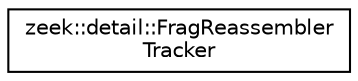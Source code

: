 digraph "Graphical Class Hierarchy"
{
 // LATEX_PDF_SIZE
  edge [fontname="Helvetica",fontsize="10",labelfontname="Helvetica",labelfontsize="10"];
  node [fontname="Helvetica",fontsize="10",shape=record];
  rankdir="LR";
  Node0 [label="zeek::detail::FragReassembler\lTracker",height=0.2,width=0.4,color="black", fillcolor="white", style="filled",URL="$d3/d75/classzeek_1_1detail_1_1FragReassemblerTracker.html",tooltip=" "];
}
